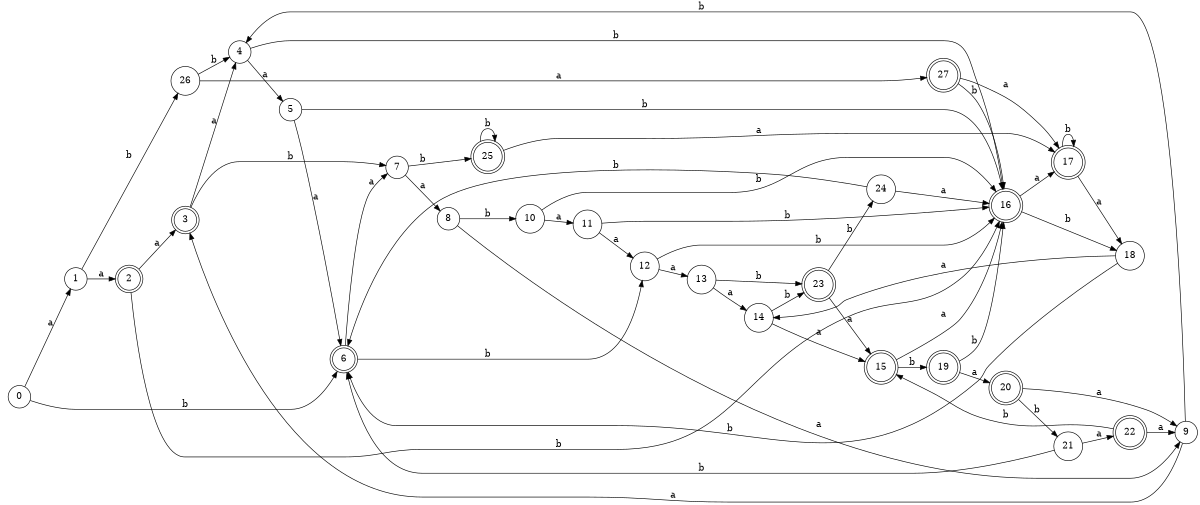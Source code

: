 digraph n23_1 {
__start0 [label="" shape="none"];

rankdir=LR;
size="8,5";

s0 [style="filled", color="black", fillcolor="white" shape="circle", label="0"];
s1 [style="filled", color="black", fillcolor="white" shape="circle", label="1"];
s2 [style="rounded,filled", color="black", fillcolor="white" shape="doublecircle", label="2"];
s3 [style="rounded,filled", color="black", fillcolor="white" shape="doublecircle", label="3"];
s4 [style="filled", color="black", fillcolor="white" shape="circle", label="4"];
s5 [style="filled", color="black", fillcolor="white" shape="circle", label="5"];
s6 [style="rounded,filled", color="black", fillcolor="white" shape="doublecircle", label="6"];
s7 [style="filled", color="black", fillcolor="white" shape="circle", label="7"];
s8 [style="filled", color="black", fillcolor="white" shape="circle", label="8"];
s9 [style="filled", color="black", fillcolor="white" shape="circle", label="9"];
s10 [style="filled", color="black", fillcolor="white" shape="circle", label="10"];
s11 [style="filled", color="black", fillcolor="white" shape="circle", label="11"];
s12 [style="filled", color="black", fillcolor="white" shape="circle", label="12"];
s13 [style="filled", color="black", fillcolor="white" shape="circle", label="13"];
s14 [style="filled", color="black", fillcolor="white" shape="circle", label="14"];
s15 [style="rounded,filled", color="black", fillcolor="white" shape="doublecircle", label="15"];
s16 [style="rounded,filled", color="black", fillcolor="white" shape="doublecircle", label="16"];
s17 [style="rounded,filled", color="black", fillcolor="white" shape="doublecircle", label="17"];
s18 [style="filled", color="black", fillcolor="white" shape="circle", label="18"];
s19 [style="rounded,filled", color="black", fillcolor="white" shape="doublecircle", label="19"];
s20 [style="rounded,filled", color="black", fillcolor="white" shape="doublecircle", label="20"];
s21 [style="filled", color="black", fillcolor="white" shape="circle", label="21"];
s22 [style="rounded,filled", color="black", fillcolor="white" shape="doublecircle", label="22"];
s23 [style="rounded,filled", color="black", fillcolor="white" shape="doublecircle", label="23"];
s24 [style="filled", color="black", fillcolor="white" shape="circle", label="24"];
s25 [style="rounded,filled", color="black", fillcolor="white" shape="doublecircle", label="25"];
s26 [style="filled", color="black", fillcolor="white" shape="circle", label="26"];
s27 [style="rounded,filled", color="black", fillcolor="white" shape="doublecircle", label="27"];
s0 -> s1 [label="a"];
s0 -> s6 [label="b"];
s1 -> s2 [label="a"];
s1 -> s26 [label="b"];
s2 -> s3 [label="a"];
s2 -> s16 [label="b"];
s3 -> s4 [label="a"];
s3 -> s7 [label="b"];
s4 -> s5 [label="a"];
s4 -> s16 [label="b"];
s5 -> s6 [label="a"];
s5 -> s16 [label="b"];
s6 -> s7 [label="a"];
s6 -> s12 [label="b"];
s7 -> s8 [label="a"];
s7 -> s25 [label="b"];
s8 -> s9 [label="a"];
s8 -> s10 [label="b"];
s9 -> s3 [label="a"];
s9 -> s4 [label="b"];
s10 -> s11 [label="a"];
s10 -> s16 [label="b"];
s11 -> s12 [label="a"];
s11 -> s16 [label="b"];
s12 -> s13 [label="a"];
s12 -> s16 [label="b"];
s13 -> s14 [label="a"];
s13 -> s23 [label="b"];
s14 -> s15 [label="a"];
s14 -> s23 [label="b"];
s15 -> s16 [label="a"];
s15 -> s19 [label="b"];
s16 -> s17 [label="a"];
s16 -> s18 [label="b"];
s17 -> s18 [label="a"];
s17 -> s17 [label="b"];
s18 -> s14 [label="a"];
s18 -> s6 [label="b"];
s19 -> s20 [label="a"];
s19 -> s16 [label="b"];
s20 -> s9 [label="a"];
s20 -> s21 [label="b"];
s21 -> s22 [label="a"];
s21 -> s6 [label="b"];
s22 -> s9 [label="a"];
s22 -> s15 [label="b"];
s23 -> s15 [label="a"];
s23 -> s24 [label="b"];
s24 -> s16 [label="a"];
s24 -> s6 [label="b"];
s25 -> s17 [label="a"];
s25 -> s25 [label="b"];
s26 -> s27 [label="a"];
s26 -> s4 [label="b"];
s27 -> s17 [label="a"];
s27 -> s16 [label="b"];

}